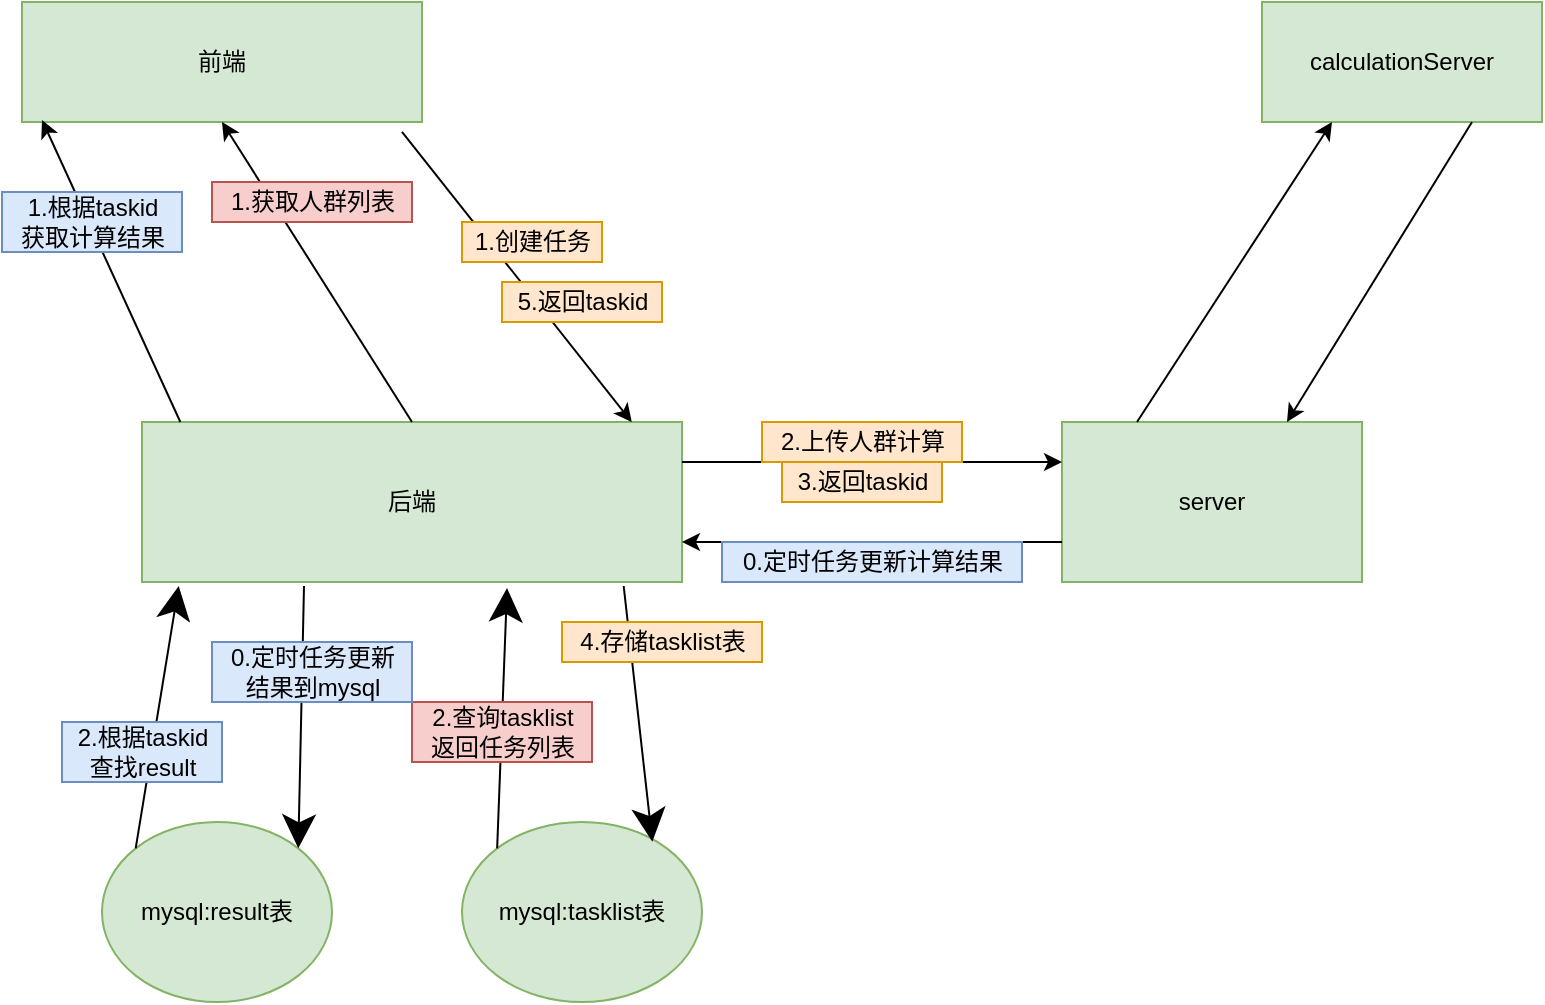 <mxfile version="15.3.5" type="github">
  <diagram id="EKa7_gNf7zfb-kAgc2LX" name="Page-1">
    <mxGraphModel dx="1186" dy="661" grid="1" gridSize="10" guides="1" tooltips="1" connect="1" arrows="1" fold="1" page="1" pageScale="1" pageWidth="827" pageHeight="1169" math="0" shadow="0">
      <root>
        <mxCell id="0" />
        <mxCell id="1" parent="0" />
        <mxCell id="5jckf4sXhnyCD4tCLGnr-1" value="后端" style="rounded=0;whiteSpace=wrap;html=1;fillColor=#d5e8d4;strokeColor=#82b366;" parent="1" vertex="1">
          <mxGeometry x="100" y="240" width="270" height="80" as="geometry" />
        </mxCell>
        <mxCell id="5jckf4sXhnyCD4tCLGnr-2" value="server" style="rounded=0;whiteSpace=wrap;html=1;fillColor=#d5e8d4;strokeColor=#82b366;" parent="1" vertex="1">
          <mxGeometry x="560" y="240" width="150" height="80" as="geometry" />
        </mxCell>
        <mxCell id="5jckf4sXhnyCD4tCLGnr-3" value="calculationServer" style="rounded=0;whiteSpace=wrap;html=1;fillColor=#d5e8d4;strokeColor=#82b366;" parent="1" vertex="1">
          <mxGeometry x="660" y="30" width="140" height="60" as="geometry" />
        </mxCell>
        <mxCell id="5jckf4sXhnyCD4tCLGnr-4" value="前端" style="rounded=0;whiteSpace=wrap;html=1;fillColor=#d5e8d4;strokeColor=#82b366;" parent="1" vertex="1">
          <mxGeometry x="40" y="30" width="200" height="60" as="geometry" />
        </mxCell>
        <mxCell id="5jckf4sXhnyCD4tCLGnr-6" value="mysql:tasklist表" style="ellipse;whiteSpace=wrap;html=1;fillColor=#d5e8d4;strokeColor=#82b366;" parent="1" vertex="1">
          <mxGeometry x="260" y="440" width="120" height="90" as="geometry" />
        </mxCell>
        <mxCell id="5jckf4sXhnyCD4tCLGnr-7" value="" style="endArrow=classic;html=1;entryX=0.907;entryY=0;entryDx=0;entryDy=0;entryPerimeter=0;exitX=0.95;exitY=1.083;exitDx=0;exitDy=0;exitPerimeter=0;" parent="1" source="5jckf4sXhnyCD4tCLGnr-4" target="5jckf4sXhnyCD4tCLGnr-1" edge="1">
          <mxGeometry width="50" height="50" relative="1" as="geometry">
            <mxPoint x="210" y="290" as="sourcePoint" />
            <mxPoint x="260" y="240" as="targetPoint" />
          </mxGeometry>
        </mxCell>
        <mxCell id="5jckf4sXhnyCD4tCLGnr-9" value="" style="endArrow=classic;html=1;exitX=0.071;exitY=0;exitDx=0;exitDy=0;entryX=0.05;entryY=0.983;entryDx=0;entryDy=0;exitPerimeter=0;entryPerimeter=0;" parent="1" source="5jckf4sXhnyCD4tCLGnr-1" target="5jckf4sXhnyCD4tCLGnr-4" edge="1">
          <mxGeometry width="50" height="50" relative="1" as="geometry">
            <mxPoint x="210" y="255" as="sourcePoint" />
            <mxPoint x="320" y="255" as="targetPoint" />
          </mxGeometry>
        </mxCell>
        <mxCell id="5jckf4sXhnyCD4tCLGnr-10" value="" style="endArrow=classic;html=1;exitX=1;exitY=0.25;exitDx=0;exitDy=0;entryX=0;entryY=0.25;entryDx=0;entryDy=0;" parent="1" source="5jckf4sXhnyCD4tCLGnr-1" target="5jckf4sXhnyCD4tCLGnr-2" edge="1">
          <mxGeometry width="50" height="50" relative="1" as="geometry">
            <mxPoint x="210" y="255" as="sourcePoint" />
            <mxPoint x="320" y="255" as="targetPoint" />
          </mxGeometry>
        </mxCell>
        <mxCell id="5jckf4sXhnyCD4tCLGnr-11" value="" style="endArrow=classic;html=1;exitX=0.25;exitY=0;exitDx=0;exitDy=0;entryX=0.25;entryY=1;entryDx=0;entryDy=0;" parent="1" source="5jckf4sXhnyCD4tCLGnr-2" target="5jckf4sXhnyCD4tCLGnr-3" edge="1">
          <mxGeometry width="50" height="50" relative="1" as="geometry">
            <mxPoint x="460" y="255" as="sourcePoint" />
            <mxPoint x="590" y="255" as="targetPoint" />
          </mxGeometry>
        </mxCell>
        <mxCell id="5jckf4sXhnyCD4tCLGnr-13" value="" style="endArrow=classic;html=1;exitX=0.75;exitY=1;exitDx=0;exitDy=0;entryX=0.75;entryY=0;entryDx=0;entryDy=0;" parent="1" source="5jckf4sXhnyCD4tCLGnr-3" target="5jckf4sXhnyCD4tCLGnr-2" edge="1">
          <mxGeometry width="50" height="50" relative="1" as="geometry">
            <mxPoint x="625" y="240" as="sourcePoint" />
            <mxPoint x="625" y="150" as="targetPoint" />
          </mxGeometry>
        </mxCell>
        <mxCell id="5jckf4sXhnyCD4tCLGnr-14" value="" style="endArrow=classic;html=1;exitX=0;exitY=0.75;exitDx=0;exitDy=0;entryX=1;entryY=0.75;entryDx=0;entryDy=0;" parent="1" source="5jckf4sXhnyCD4tCLGnr-2" target="5jckf4sXhnyCD4tCLGnr-1" edge="1">
          <mxGeometry width="50" height="50" relative="1" as="geometry">
            <mxPoint x="460" y="255" as="sourcePoint" />
            <mxPoint x="590" y="255" as="targetPoint" />
            <Array as="points">
              <mxPoint x="510" y="300" />
            </Array>
          </mxGeometry>
        </mxCell>
        <mxCell id="mhgw-0x8I8vTwFVpFLUy-2" value="1.创建任务" style="text;html=1;align=center;verticalAlign=middle;resizable=0;points=[];autosize=1;strokeColor=#d79b00;fillColor=#ffe6cc;" vertex="1" parent="1">
          <mxGeometry x="260" y="140" width="70" height="20" as="geometry" />
        </mxCell>
        <mxCell id="mhgw-0x8I8vTwFVpFLUy-3" value="" style="endArrow=classic;html=1;exitX=0.5;exitY=0;exitDx=0;exitDy=0;entryX=0.5;entryY=1;entryDx=0;entryDy=0;" edge="1" parent="1" source="5jckf4sXhnyCD4tCLGnr-1" target="5jckf4sXhnyCD4tCLGnr-4">
          <mxGeometry width="50" height="50" relative="1" as="geometry">
            <mxPoint x="298.94" y="240" as="sourcePoint" />
            <mxPoint x="170" y="90" as="targetPoint" />
          </mxGeometry>
        </mxCell>
        <mxCell id="mhgw-0x8I8vTwFVpFLUy-6" value="1.获取人群列表" style="text;html=1;align=center;verticalAlign=middle;resizable=0;points=[];autosize=1;strokeColor=#b85450;fillColor=#f8cecc;" vertex="1" parent="1">
          <mxGeometry x="135" y="120" width="100" height="20" as="geometry" />
        </mxCell>
        <mxCell id="mhgw-0x8I8vTwFVpFLUy-7" value="1.根据taskid&lt;br&gt;获取计算结果" style="text;html=1;align=center;verticalAlign=middle;resizable=0;points=[];autosize=1;strokeColor=#6c8ebf;fillColor=#dae8fc;" vertex="1" parent="1">
          <mxGeometry x="30" y="125" width="90" height="30" as="geometry" />
        </mxCell>
        <mxCell id="mhgw-0x8I8vTwFVpFLUy-9" value="2.上传人群计算" style="text;html=1;align=center;verticalAlign=middle;resizable=0;points=[];autosize=1;strokeColor=#d79b00;fillColor=#ffe6cc;" vertex="1" parent="1">
          <mxGeometry x="410" y="240" width="100" height="20" as="geometry" />
        </mxCell>
        <mxCell id="mhgw-0x8I8vTwFVpFLUy-10" value="3.返回taskid" style="text;html=1;align=center;verticalAlign=middle;resizable=0;points=[];autosize=1;strokeColor=#d79b00;fillColor=#ffe6cc;" vertex="1" parent="1">
          <mxGeometry x="420" y="260" width="80" height="20" as="geometry" />
        </mxCell>
        <mxCell id="mhgw-0x8I8vTwFVpFLUy-11" value="" style="endArrow=classic;html=1;startSize=14;endSize=14;sourcePerimeterSpacing=8;targetPerimeterSpacing=8;exitX=0.892;exitY=1.025;exitDx=0;exitDy=0;entryX=0.793;entryY=0.11;entryDx=0;entryDy=0;exitPerimeter=0;entryPerimeter=0;" edge="1" parent="1" source="5jckf4sXhnyCD4tCLGnr-1" target="5jckf4sXhnyCD4tCLGnr-6">
          <mxGeometry width="50" height="50" relative="1" as="geometry">
            <mxPoint x="150" y="450" as="sourcePoint" />
            <mxPoint x="200" y="400" as="targetPoint" />
          </mxGeometry>
        </mxCell>
        <mxCell id="mhgw-0x8I8vTwFVpFLUy-12" value="4.存储tasklist表" style="text;html=1;align=center;verticalAlign=middle;resizable=0;points=[];autosize=1;strokeColor=#d79b00;fillColor=#ffe6cc;" vertex="1" parent="1">
          <mxGeometry x="310" y="340" width="100" height="20" as="geometry" />
        </mxCell>
        <mxCell id="mhgw-0x8I8vTwFVpFLUy-13" value="5.返回taskid" style="text;html=1;align=center;verticalAlign=middle;resizable=0;points=[];autosize=1;strokeColor=#d79b00;fillColor=#ffe6cc;" vertex="1" parent="1">
          <mxGeometry x="280" y="170" width="80" height="20" as="geometry" />
        </mxCell>
        <mxCell id="mhgw-0x8I8vTwFVpFLUy-15" value="" style="endArrow=classic;html=1;startSize=14;endSize=14;sourcePerimeterSpacing=8;targetPerimeterSpacing=8;exitX=0;exitY=0;exitDx=0;exitDy=0;entryX=0.676;entryY=1.038;entryDx=0;entryDy=0;entryPerimeter=0;" edge="1" parent="1" source="5jckf4sXhnyCD4tCLGnr-6" target="5jckf4sXhnyCD4tCLGnr-1">
          <mxGeometry width="50" height="50" relative="1" as="geometry">
            <mxPoint x="350" y="310" as="sourcePoint" />
            <mxPoint x="400" y="260" as="targetPoint" />
          </mxGeometry>
        </mxCell>
        <mxCell id="mhgw-0x8I8vTwFVpFLUy-16" value="2.查询tasklist&lt;br&gt;返回任务列表" style="text;html=1;align=center;verticalAlign=middle;resizable=0;points=[];autosize=1;strokeColor=#b85450;fillColor=#f8cecc;" vertex="1" parent="1">
          <mxGeometry x="235" y="380" width="90" height="30" as="geometry" />
        </mxCell>
        <mxCell id="mhgw-0x8I8vTwFVpFLUy-18" value="0.定时任务更新计算结果" style="text;html=1;align=center;verticalAlign=middle;resizable=0;points=[];autosize=1;strokeColor=#6c8ebf;fillColor=#dae8fc;" vertex="1" parent="1">
          <mxGeometry x="390" y="300" width="150" height="20" as="geometry" />
        </mxCell>
        <mxCell id="mhgw-0x8I8vTwFVpFLUy-23" value="mysql:result表" style="ellipse;whiteSpace=wrap;html=1;fillColor=#d5e8d4;strokeColor=#82b366;" vertex="1" parent="1">
          <mxGeometry x="80" y="440" width="115" height="90" as="geometry" />
        </mxCell>
        <mxCell id="mhgw-0x8I8vTwFVpFLUy-27" value="" style="endArrow=classic;html=1;startSize=14;endSize=14;sourcePerimeterSpacing=8;targetPerimeterSpacing=8;exitX=0;exitY=0;exitDx=0;exitDy=0;entryX=0.068;entryY=1.025;entryDx=0;entryDy=0;entryPerimeter=0;" edge="1" parent="1" source="mhgw-0x8I8vTwFVpFLUy-23" target="5jckf4sXhnyCD4tCLGnr-1">
          <mxGeometry width="50" height="50" relative="1" as="geometry">
            <mxPoint x="60" y="390" as="sourcePoint" />
            <mxPoint x="110" y="340" as="targetPoint" />
          </mxGeometry>
        </mxCell>
        <mxCell id="mhgw-0x8I8vTwFVpFLUy-28" value="" style="endArrow=classic;html=1;startSize=14;endSize=14;sourcePerimeterSpacing=8;targetPerimeterSpacing=8;exitX=0.3;exitY=1.025;exitDx=0;exitDy=0;exitPerimeter=0;entryX=1;entryY=0;entryDx=0;entryDy=0;" edge="1" parent="1" source="5jckf4sXhnyCD4tCLGnr-1" target="mhgw-0x8I8vTwFVpFLUy-23">
          <mxGeometry width="50" height="50" relative="1" as="geometry">
            <mxPoint x="60" y="390" as="sourcePoint" />
            <mxPoint x="180" y="420" as="targetPoint" />
          </mxGeometry>
        </mxCell>
        <mxCell id="mhgw-0x8I8vTwFVpFLUy-29" value="0.定时任务更新&lt;br&gt;结果到mysql" style="text;html=1;align=center;verticalAlign=middle;resizable=0;points=[];autosize=1;strokeColor=#6c8ebf;fillColor=#dae8fc;" vertex="1" parent="1">
          <mxGeometry x="135" y="350" width="100" height="30" as="geometry" />
        </mxCell>
        <mxCell id="mhgw-0x8I8vTwFVpFLUy-30" value="2.根据taskid&lt;br&gt;查找result" style="text;html=1;align=center;verticalAlign=middle;resizable=0;points=[];autosize=1;strokeColor=#6c8ebf;fillColor=#dae8fc;" vertex="1" parent="1">
          <mxGeometry x="60" y="390" width="80" height="30" as="geometry" />
        </mxCell>
      </root>
    </mxGraphModel>
  </diagram>
</mxfile>
